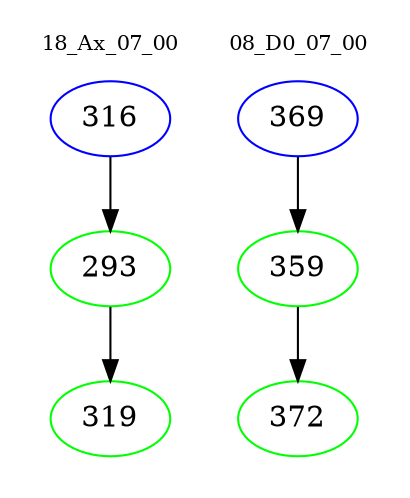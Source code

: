 digraph{
subgraph cluster_0 {
color = white
label = "18_Ax_07_00";
fontsize=10;
T0_316 [label="316", color="blue"]
T0_316 -> T0_293 [color="black"]
T0_293 [label="293", color="green"]
T0_293 -> T0_319 [color="black"]
T0_319 [label="319", color="green"]
}
subgraph cluster_1 {
color = white
label = "08_D0_07_00";
fontsize=10;
T1_369 [label="369", color="blue"]
T1_369 -> T1_359 [color="black"]
T1_359 [label="359", color="green"]
T1_359 -> T1_372 [color="black"]
T1_372 [label="372", color="green"]
}
}
